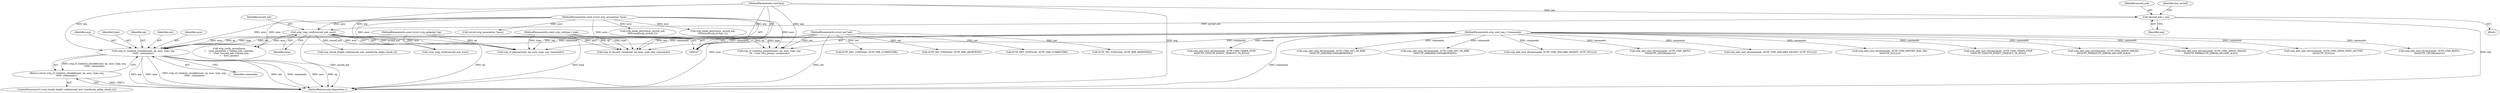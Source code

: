 digraph "0_linux_9de7922bc709eee2f609cd01d98aaedc4cf5ea74_2@pointer" {
"1000178" [label="(Call,sctp_sf_violation_chunklen(net, ep, asoc, type, arg,\n\t\t\t\t\t\t  commands))"];
"1000108" [label="(MethodParameterIn,struct net *net)"];
"1000109" [label="(MethodParameterIn,const struct sctp_endpoint *ep)"];
"1000135" [label="(Call,sctp_vtag_verify(asconf_ack, asoc))"];
"1000116" [label="(Call,*asconf_ack = arg)"];
"1000112" [label="(MethodParameterIn,void *arg)"];
"1000110" [label="(MethodParameterIn,const struct sctp_association *asoc)"];
"1000111" [label="(MethodParameterIn,const sctp_subtype_t type)"];
"1000113" [label="(MethodParameterIn,sctp_cmd_seq_t *commands)"];
"1000177" [label="(Return,return sctp_sf_violation_chunklen(net, ep, asoc, type, arg,\n\t\t\t\t\t\t  commands);)"];
"1000334" [label="(Call,sctp_add_cmd_sf(commands, SCTP_CMD_SEND_NEXT_ASCONF,\n\t\t\t\t\tSCTP_NULL()))"];
"1000354" [label="(Call,sctp_add_cmd_sf(commands, SCTP_CMD_REPLY,\n\t\t\t\t\tSCTP_CHUNK(abort)))"];
"1000321" [label="(Call,sctp_add_cmd_sf(commands, SCTP_CMD_TIMER_STOP,\n\t\t\t\tSCTP_TO(SCTP_EVENT_TIMEOUT_T4_RTO)))"];
"1000180" [label="(Identifier,ep)"];
"1000294" [label="(Call,sctp_add_cmd_sf(commands, SCTP_CMD_SET_SK_ERR,\n\t\t\t\tSCTP_ERROR(ECONNABORTED)))"];
"1000373" [label="(Call,SCTP_INC_STATS(net, SCTP_MIB_ABORTEDS))"];
"1000117" [label="(Identifier,asconf_ack)"];
"1000363" [label="(Call,sctp_add_cmd_sf(commands, SCTP_CMD_SET_SK_ERR,\n\t\t\t\tSCTP_ERROR(ECONNABORTED)))"];
"1000268" [label="(Call,sctp_make_abort(asoc, asconf_ack,\n\t\t\t\t\tsizeof(sctp_errhdr_t)))"];
"1000183" [label="(Identifier,arg)"];
"1000110" [label="(MethodParameterIn,const struct sctp_association *asoc)"];
"1000108" [label="(MethodParameterIn,struct net *net)"];
"1000173" [label="(Call,sctp_chunk_length_valid(asconf_ack, sizeof(sctp_addip_chunk_t)))"];
"1000118" [label="(Identifier,arg)"];
"1000136" [label="(Identifier,asconf_ack)"];
"1000359" [label="(Call,sctp_add_cmd_sf(commands, SCTP_CMD_DISCARD_PACKET, SCTP_NULL()))"];
"1000135" [label="(Call,sctp_vtag_verify(asconf_ack, asoc))"];
"1000177" [label="(Return,return sctp_sf_violation_chunklen(net, ep, asoc, type, arg,\n\t\t\t\t\t\t  commands);)"];
"1000113" [label="(MethodParameterIn,sctp_cmd_seq_t *commands)"];
"1000164" [label="(Call,sctp_sf_discard_chunk(net, ep, asoc, type, arg, commands))"];
"1000111" [label="(MethodParameterIn,const sctp_subtype_t type)"];
"1000383" [label="(MethodReturn,sctp_disposition_t)"];
"1000112" [label="(MethodParameterIn,void *arg)"];
"1000280" [label="(Call,sctp_add_cmd_sf(commands, SCTP_CMD_REPLY,\n\t\t\t\t\tSCTP_CHUNK(abort)))"];
"1000290" [label="(Call,sctp_add_cmd_sf(commands, SCTP_CMD_DISCARD_PACKET, SCTP_NULL()))"];
"1000134" [label="(Call,!sctp_vtag_verify(asconf_ack, asoc))"];
"1000202" [label="(Call,sctp_verify_asconf(asoc,\n\t    (sctp_paramhdr_t *)addip_hdr->params,\n\t    (void *)asconf_ack->chunk_end,\n\t    &err_param))"];
"1000184" [label="(Identifier,commands)"];
"1000376" [label="(Call,SCTP_DEC_STATS(net, SCTP_MIB_CURRESTAB))"];
"1000342" [label="(Call,sctp_make_abort(asoc, asconf_ack,\n\t\t\t\t\tsizeof(sctp_errhdr_t)))"];
"1000178" [label="(Call,sctp_sf_violation_chunklen(net, ep, asoc, type, arg,\n\t\t\t\t\t\t  commands))"];
"1000304" [label="(Call,SCTP_INC_STATS(net, SCTP_MIB_ABORTEDS))"];
"1000329" [label="(Call,(struct sctp_association *)asoc)"];
"1000116" [label="(Call,*asconf_ack = arg)"];
"1000139" [label="(Call,sctp_add_cmd_sf(commands, SCTP_CMD_REPORT_BAD_TAG,\n\t\t\t\tSCTP_NULL()))"];
"1000137" [label="(Identifier,asoc)"];
"1000307" [label="(Call,SCTP_DEC_STATS(net, SCTP_MIB_CURRESTAB))"];
"1000217" [label="(Call,sctp_sf_violation_paramlen(net, ep, asoc, type, arg,\n \t\t\t   (void *)err_param, commands))"];
"1000285" [label="(Call,sctp_add_cmd_sf(commands, SCTP_CMD_TIMER_STOP,\n\t\t\t\tSCTP_TO(SCTP_EVENT_TIMEOUT_T4_RTO)))"];
"1000114" [label="(Block,)"];
"1000179" [label="(Identifier,net)"];
"1000171" [label="(ControlStructure,if (!sctp_chunk_length_valid(asconf_ack, sizeof(sctp_addip_chunk_t))))"];
"1000181" [label="(Identifier,asoc)"];
"1000121" [label="(Identifier,last_asconf)"];
"1000299" [label="(Call,sctp_add_cmd_sf(commands, SCTP_CMD_ASSOC_FAILED,\n\t\t\t\tSCTP_PERR(SCTP_ERROR_ASCONF_ACK)))"];
"1000182" [label="(Identifier,type)"];
"1000109" [label="(MethodParameterIn,const struct sctp_endpoint *ep)"];
"1000368" [label="(Call,sctp_add_cmd_sf(commands, SCTP_CMD_ASSOC_FAILED,\n\t\t\t\tSCTP_PERR(SCTP_ERROR_ASCONF_ACK)))"];
"1000144" [label="(Call,sctp_sf_pdiscard(net, ep, asoc, type, arg, commands))"];
"1000178" -> "1000177"  [label="AST: "];
"1000178" -> "1000184"  [label="CFG: "];
"1000179" -> "1000178"  [label="AST: "];
"1000180" -> "1000178"  [label="AST: "];
"1000181" -> "1000178"  [label="AST: "];
"1000182" -> "1000178"  [label="AST: "];
"1000183" -> "1000178"  [label="AST: "];
"1000184" -> "1000178"  [label="AST: "];
"1000177" -> "1000178"  [label="CFG: "];
"1000178" -> "1000383"  [label="DDG: type"];
"1000178" -> "1000383"  [label="DDG: sctp_sf_violation_chunklen(net, ep, asoc, type, arg,\n\t\t\t\t\t\t  commands)"];
"1000178" -> "1000383"  [label="DDG: net"];
"1000178" -> "1000383"  [label="DDG: commands"];
"1000178" -> "1000383"  [label="DDG: asoc"];
"1000178" -> "1000383"  [label="DDG: ep"];
"1000178" -> "1000383"  [label="DDG: arg"];
"1000178" -> "1000177"  [label="DDG: sctp_sf_violation_chunklen(net, ep, asoc, type, arg,\n\t\t\t\t\t\t  commands)"];
"1000108" -> "1000178"  [label="DDG: net"];
"1000109" -> "1000178"  [label="DDG: ep"];
"1000135" -> "1000178"  [label="DDG: asoc"];
"1000110" -> "1000178"  [label="DDG: asoc"];
"1000111" -> "1000178"  [label="DDG: type"];
"1000112" -> "1000178"  [label="DDG: arg"];
"1000113" -> "1000178"  [label="DDG: commands"];
"1000108" -> "1000107"  [label="AST: "];
"1000108" -> "1000383"  [label="DDG: net"];
"1000108" -> "1000144"  [label="DDG: net"];
"1000108" -> "1000164"  [label="DDG: net"];
"1000108" -> "1000217"  [label="DDG: net"];
"1000108" -> "1000304"  [label="DDG: net"];
"1000108" -> "1000307"  [label="DDG: net"];
"1000108" -> "1000373"  [label="DDG: net"];
"1000108" -> "1000376"  [label="DDG: net"];
"1000109" -> "1000107"  [label="AST: "];
"1000109" -> "1000383"  [label="DDG: ep"];
"1000109" -> "1000144"  [label="DDG: ep"];
"1000109" -> "1000164"  [label="DDG: ep"];
"1000109" -> "1000217"  [label="DDG: ep"];
"1000135" -> "1000134"  [label="AST: "];
"1000135" -> "1000137"  [label="CFG: "];
"1000136" -> "1000135"  [label="AST: "];
"1000137" -> "1000135"  [label="AST: "];
"1000134" -> "1000135"  [label="CFG: "];
"1000135" -> "1000383"  [label="DDG: asconf_ack"];
"1000135" -> "1000134"  [label="DDG: asconf_ack"];
"1000135" -> "1000134"  [label="DDG: asoc"];
"1000116" -> "1000135"  [label="DDG: asconf_ack"];
"1000110" -> "1000135"  [label="DDG: asoc"];
"1000135" -> "1000144"  [label="DDG: asoc"];
"1000135" -> "1000164"  [label="DDG: asoc"];
"1000135" -> "1000173"  [label="DDG: asconf_ack"];
"1000135" -> "1000202"  [label="DDG: asoc"];
"1000116" -> "1000114"  [label="AST: "];
"1000116" -> "1000118"  [label="CFG: "];
"1000117" -> "1000116"  [label="AST: "];
"1000118" -> "1000116"  [label="AST: "];
"1000121" -> "1000116"  [label="CFG: "];
"1000116" -> "1000383"  [label="DDG: arg"];
"1000112" -> "1000116"  [label="DDG: arg"];
"1000112" -> "1000107"  [label="AST: "];
"1000112" -> "1000383"  [label="DDG: arg"];
"1000112" -> "1000144"  [label="DDG: arg"];
"1000112" -> "1000164"  [label="DDG: arg"];
"1000112" -> "1000217"  [label="DDG: arg"];
"1000110" -> "1000107"  [label="AST: "];
"1000110" -> "1000383"  [label="DDG: asoc"];
"1000110" -> "1000144"  [label="DDG: asoc"];
"1000110" -> "1000164"  [label="DDG: asoc"];
"1000110" -> "1000202"  [label="DDG: asoc"];
"1000110" -> "1000217"  [label="DDG: asoc"];
"1000110" -> "1000268"  [label="DDG: asoc"];
"1000110" -> "1000329"  [label="DDG: asoc"];
"1000110" -> "1000342"  [label="DDG: asoc"];
"1000111" -> "1000107"  [label="AST: "];
"1000111" -> "1000383"  [label="DDG: type"];
"1000111" -> "1000144"  [label="DDG: type"];
"1000111" -> "1000164"  [label="DDG: type"];
"1000111" -> "1000217"  [label="DDG: type"];
"1000113" -> "1000107"  [label="AST: "];
"1000113" -> "1000383"  [label="DDG: commands"];
"1000113" -> "1000139"  [label="DDG: commands"];
"1000113" -> "1000144"  [label="DDG: commands"];
"1000113" -> "1000164"  [label="DDG: commands"];
"1000113" -> "1000217"  [label="DDG: commands"];
"1000113" -> "1000280"  [label="DDG: commands"];
"1000113" -> "1000285"  [label="DDG: commands"];
"1000113" -> "1000290"  [label="DDG: commands"];
"1000113" -> "1000294"  [label="DDG: commands"];
"1000113" -> "1000299"  [label="DDG: commands"];
"1000113" -> "1000321"  [label="DDG: commands"];
"1000113" -> "1000334"  [label="DDG: commands"];
"1000113" -> "1000354"  [label="DDG: commands"];
"1000113" -> "1000359"  [label="DDG: commands"];
"1000113" -> "1000363"  [label="DDG: commands"];
"1000113" -> "1000368"  [label="DDG: commands"];
"1000177" -> "1000171"  [label="AST: "];
"1000383" -> "1000177"  [label="CFG: "];
"1000177" -> "1000383"  [label="DDG: <RET>"];
}
